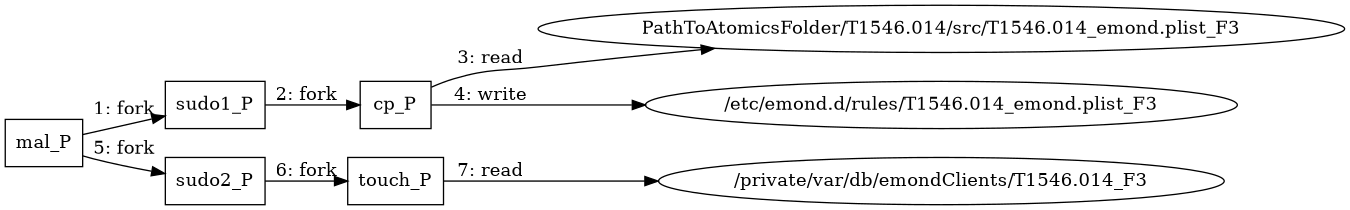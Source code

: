 digraph "T1546.014" {
rankdir="LR"
size="9"
fixedsize="false"
splines="true"
nodesep=0.3
ranksep=0
fontsize=10
overlap="scalexy"
engine= "neato"
	"mal_P" [node_type=Process shape=box]
	"sudo1_P" [node_type=Process shape=box]
	"cp_P" [node_type=Process shape=box]
	"sudo2_P" [node_type=Process shape=box]
	"touch_P" [node_type=Process shape=box]
	"PathToAtomicsFolder/T1546.014/src/T1546.014_emond.plist_F3" [node_type=File shape=ellipse]
	"/etc/emond.d/rules/T1546.014_emond.plist_F3" [node_type=File shape=ellipse]
	"/private/var/db/emondClients/T1546.014_F3" [node_type=File shape=ellipse]
	"mal_P" -> "sudo1_P" [label="1: fork"]
	"sudo1_P" -> "cp_P" [label="2: fork"]
	"cp_P" -> "PathToAtomicsFolder/T1546.014/src/T1546.014_emond.plist_F3" [label="3: read"]
	"cp_P" -> "/etc/emond.d/rules/T1546.014_emond.plist_F3" [label="4: write"]
	"mal_P" -> sudo2_P [label="5: fork"]
	"sudo2_P" -> touch_P [label="6: fork"]
	"touch_P" -> "/private/var/db/emondClients/T1546.014_F3" [label="7: read"]
}
